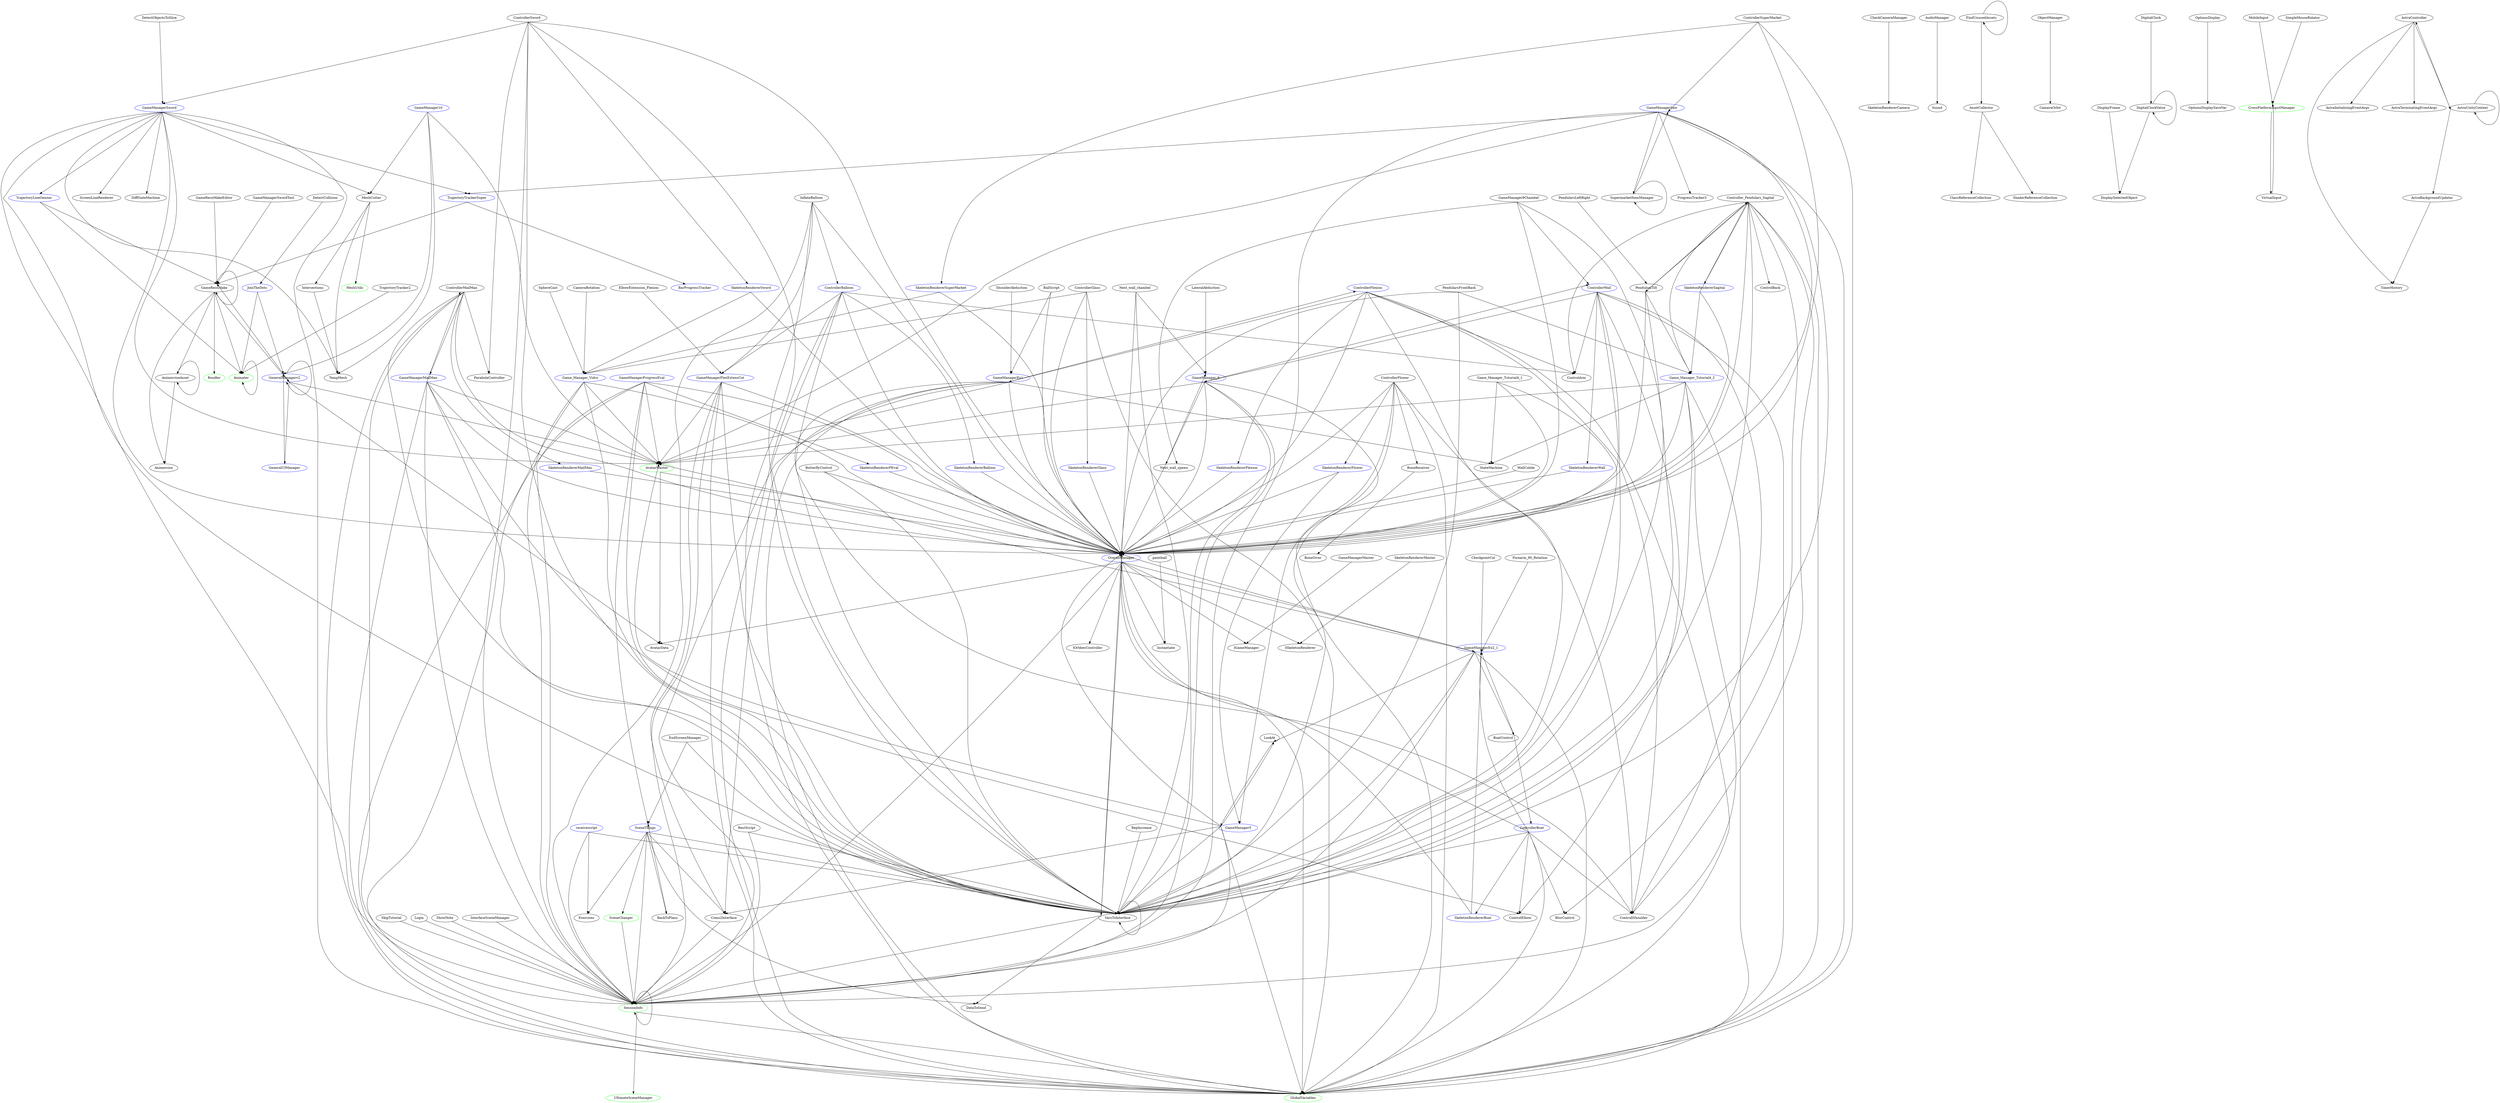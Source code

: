 digraph  {
	graph [nodesep=0.25,
		ranksep=5.0
	];
	BarProgressTracker	 [color=blue];
	RepIncrease -> VarsToInterface	 [samehead=wow,
		sametail=wowee];
	VarsToInterface -> VarsToInterface	 [samehead=wow,
		sametail=wowee];
	SessionInfo	 [color=green];
	VarsToInterface -> SessionInfo	 [samehead=wow,
		sametail=wowee];
	OverallManager	 [color=blue];
	VarsToInterface -> OverallManager	 [samehead=wow,
		sametail=wowee];
	VarsToInterface -> DataToSend	 [samehead=wow,
		sametail=wowee];
	RestScript -> VarsToInterface	 [samehead=wow,
		sametail=wowee];
	RestScript -> SessionInfo	 [samehead=wow,
		sametail=wowee];
	SessionInfo -> SessionInfo	 [samehead=wow,
		sametail=wowee];
	GlobalVariables	 [color=green];
	SessionInfo -> GlobalVariables	 [samehead=wow,
		sametail=wowee];
	UltimateSceneManager	 [color=green];
	SessionInfo -> UltimateSceneManager	 [samehead=wow,
		sametail=wowee];
	SkeletonRendererMailMan	 [color=blue];
	SkeletonRendererMailMan -> OverallManager	 [samehead=wow,
		sametail=wowee];
	OverallManager -> VarsToInterface	 [samehead=wow,
		sametail=wowee];
	OverallManager -> SessionInfo	 [samehead=wow,
		sametail=wowee];
	OverallManager -> GlobalVariables	 [samehead=wow,
		sametail=wowee];
	GameManagerEx2_1	 [color=blue];
	OverallManager -> GameManagerEx2_1	 [samehead=wow,
		sametail=wowee];
	OverallManager -> Instantiate	 [samehead=wow,
		sametail=wowee];
	OverallManager -> AvatarData	 [samehead=wow,
		sametail=wowee];
	OverallManager -> IGameManager	 [samehead=wow,
		sametail=wowee];
	OverallManager -> IOrbbecController	 [samehead=wow,
		sametail=wowee];
	OverallManager -> ISkeletonRenderer	 [samehead=wow,
		sametail=wowee];
	SkeletonRendererPEval	 [color=blue];
	SkeletonRendererPEval -> OverallManager	 [samehead=wow,
		sametail=wowee];
	SkeletonRendererSuperMarket	 [color=blue];
	SkeletonRendererSuperMarket -> OverallManager	 [samehead=wow,
		sametail=wowee];
	Game_Manager_Vidro	 [color=blue];
	SkeletonRendererSuperMarket -> Game_Manager_Vidro	 [samehead=wow,
		sametail=wowee];
	Game_Manager_Vidro -> VarsToInterface	 [samehead=wow,
		sametail=wowee];
	Game_Manager_Vidro -> SessionInfo	 [samehead=wow,
		sametail=wowee];
	Game_Manager_Vidro -> OverallManager	 [samehead=wow,
		sametail=wowee];
	Game_Manager_Vidro -> GlobalVariables	 [samehead=wow,
		sametail=wowee];
	AvatarMaster	 [color=green];
	Game_Manager_Vidro -> AvatarMaster	 [samehead=wow,
		sametail=wowee];
	SkipTutorial -> SessionInfo	 [samehead=wow,
		sametail=wowee];
	ControllerMailMan -> ParabolaController	 [samehead=wow,
		sametail=wowee];
	ControllerMailMan -> VarsToInterface	 [samehead=wow,
		sametail=wowee];
	ControllerMailMan -> SessionInfo	 [samehead=wow,
		sametail=wowee];
	ControllerMailMan -> SkeletonRendererMailMan	 [samehead=wow,
		sametail=wowee];
	ControllerMailMan -> OverallManager	 [samehead=wow,
		sametail=wowee];
	GameManagerMailMan	 [color=blue];
	ControllerMailMan -> GameManagerMailMan	 [samehead=wow,
		sametail=wowee];
	ControllerMailMan -> GlobalVariables	 [samehead=wow,
		sametail=wowee];
	GameManagerMailMan -> VarsToInterface	 [samehead=wow,
		sametail=wowee];
	GameManagerMailMan -> SessionInfo	 [samehead=wow,
		sametail=wowee];
	GameManagerMailMan -> OverallManager	 [samehead=wow,
		sametail=wowee];
	GameManagerMailMan -> ControllerMailMan	 [samehead=wow,
		sametail=wowee];
	GameManagerMailMan -> GlobalVariables	 [samehead=wow,
		sametail=wowee];
	GameManagerMailMan -> ControlElbow	 [samehead=wow,
		sametail=wowee];
	GameManagerMailMan -> AvatarMaster	 [samehead=wow,
		sametail=wowee];
	ControllerSuperMarket -> OverallManager	 [samehead=wow,
		sametail=wowee];
	ControllerSuperMarket -> SkeletonRendererSuperMarket	 [samehead=wow,
		sametail=wowee];
	ControllerSuperMarket -> GlobalVariables	 [samehead=wow,
		sametail=wowee];
	GameManagerSaw	 [color=blue];
	ControllerSuperMarket -> GameManagerSaw	 [samehead=wow,
		sametail=wowee];
	GameManagerSaw -> VarsToInterface	 [samehead=wow,
		sametail=wowee];
	GameManagerSaw -> SessionInfo	 [samehead=wow,
		sametail=wowee];
	GameManagerSaw -> OverallManager	 [samehead=wow,
		sametail=wowee];
	GameManagerSaw -> GlobalVariables	 [samehead=wow,
		sametail=wowee];
	GameManagerSaw -> AvatarMaster	 [samehead=wow,
		sametail=wowee];
	GameManagerSaw -> SupermarketItemManager	 [samehead=wow,
		sametail=wowee];
	GameManagerSaw -> ProgressTracker3	 [samehead=wow,
		sametail=wowee];
	TrajectoryTrackerSuper	 [color=blue];
	GameManagerSaw -> TrajectoryTrackerSuper	 [samehead=wow,
		sametail=wowee];
	ControllerSword -> ParabolaController	 [samehead=wow,
		sametail=wowee];
	ControllerSword -> VarsToInterface	 [samehead=wow,
		sametail=wowee];
	ControllerSword -> SessionInfo	 [samehead=wow,
		sametail=wowee];
	ControllerSword -> OverallManager	 [samehead=wow,
		sametail=wowee];
	ControllerSword -> GlobalVariables	 [samehead=wow,
		sametail=wowee];
	SkeletonRendererSword	 [color=blue];
	ControllerSword -> SkeletonRendererSword	 [samehead=wow,
		sametail=wowee];
	GameManagerSword	 [color=blue];
	ControllerSword -> GameManagerSword	 [samehead=wow,
		sametail=wowee];
	SkeletonRendererSword -> OverallManager	 [samehead=wow,
		sametail=wowee];
	SkeletonRendererSword -> Game_Manager_Vidro	 [samehead=wow,
		sametail=wowee];
	GameManagerSword -> VarsToInterface	 [samehead=wow,
		sametail=wowee];
	GameManagerSword -> SessionInfo	 [samehead=wow,
		sametail=wowee];
	GameManagerSword -> OverallManager	 [samehead=wow,
		sametail=wowee];
	GameManagerSword -> GlobalVariables	 [samehead=wow,
		sametail=wowee];
	GameManagerSword -> AvatarMaster	 [samehead=wow,
		sametail=wowee];
	GameManagerSword -> TrajectoryTrackerSuper	 [samehead=wow,
		sametail=wowee];
	GameManagerSword -> MeshCutter	 [samehead=wow,
		sametail=wowee];
	GameManagerSword -> TempMesh	 [samehead=wow,
		sametail=wowee];
	GameManagerSword -> ScreenLineRenderer	 [samehead=wow,
		sametail=wowee];
	GameManagerSword -> DiffStateMachine	 [samehead=wow,
		sametail=wowee];
	TrajectoryLineGenner	 [color=blue];
	GameManagerSword -> TrajectoryLineGenner	 [samehead=wow,
		sametail=wowee];
	JoinTheDots	 [color=blue];
	DetectCollision -> JoinTheDots	 [samehead=wow,
		sametail=wowee];
	GeneralManagerv2	 [color=blue];
	JoinTheDots -> GeneralManagerv2	 [samehead=wow,
		sametail=wowee];
	Animater	 [color=green];
	JoinTheDots -> Animater	 [samehead=wow,
		sametail=wowee];
	EndScreenManager -> VarsToInterface	 [samehead=wow,
		sametail=wowee];
	SceneThings	 [color=blue];
	EndScreenManager -> SceneThings	 [samehead=wow,
		sametail=wowee];
	SceneThings -> VarsToInterface	 [samehead=wow,
		sametail=wowee];
	SceneThings -> SessionInfo	 [samehead=wow,
		sametail=wowee];
	SceneThings -> BackToPlans	 [samehead=wow,
		sametail=wowee];
	SceneThings -> Coms2Interface	 [samehead=wow,
		sametail=wowee];
	SceneThings -> DataToSend	 [samehead=wow,
		sametail=wowee];
	SceneThings -> Exercises	 [samehead=wow,
		sametail=wowee];
	SceneChanger	 [color=green];
	SceneThings -> SceneChanger	 [samehead=wow,
		sametail=wowee];
	AvatarMaster -> OverallManager	 [samehead=wow,
		sametail=wowee];
	AvatarMaster -> AvatarData	 [samehead=wow,
		sametail=wowee];
	GameManagerProgressEval	 [color=blue];
	GameManagerProgressEval -> VarsToInterface	 [samehead=wow,
		sametail=wowee];
	GameManagerProgressEval -> SessionInfo	 [samehead=wow,
		sametail=wowee];
	GameManagerProgressEval -> OverallManager	 [samehead=wow,
		sametail=wowee];
	GameManagerProgressEval -> SkeletonRendererPEval	 [samehead=wow,
		sametail=wowee];
	GameManagerProgressEval -> GlobalVariables	 [samehead=wow,
		sametail=wowee];
	GameManagerProgressEval -> SceneThings	 [samehead=wow,
		sametail=wowee];
	GameManagerProgressEval -> AvatarMaster	 [samehead=wow,
		sametail=wowee];
	SupermarketItemManager -> GameManagerSaw	 [samehead=wow,
		sametail=wowee];
	SupermarketItemManager -> SupermarketItemManager	 [samehead=wow,
		sametail=wowee];
	TrajectoryTrackerSuper -> BarProgressTracker	 [samehead=wow,
		sametail=wowee];
	TrajectoryTrackerSuper -> GameRecnMake	 [samehead=wow,
		sametail=wowee];
	GeneralUIManager	 [color=blue];
	GeneralUIManager -> GeneralManagerv2	 [samehead=wow,
		sametail=wowee];
	GeneralManagerv2 -> AvatarMaster	 [samehead=wow,
		sametail=wowee];
	GeneralManagerv2 -> GeneralUIManager	 [samehead=wow,
		sametail=wowee];
	GeneralManagerv2 -> GeneralManagerv2	 [samehead=wow,
		sametail=wowee];
	GeneralManagerv2 -> AvatarData	 [samehead=wow,
		sametail=wowee];
	GeneralManagerv2 -> GameRecnMake	 [samehead=wow,
		sametail=wowee];
	BackToPlans -> SceneThings	 [samehead=wow,
		sametail=wowee];
	Coms2Interface -> SessionInfo	 [samehead=wow,
		sametail=wowee];
	Login -> SessionInfo	 [samehead=wow,
		sametail=wowee];
	receivescript	 [color=blue];
	receivescript -> VarsToInterface	 [samehead=wow,
		sametail=wowee];
	receivescript -> SessionInfo	 [samehead=wow,
		sametail=wowee];
	receivescript -> Exercises	 [samehead=wow,
		sametail=wowee];
	SceneChanger -> SessionInfo	 [samehead=wow,
		sametail=wowee];
	GameManager10	 [color=blue];
	GameManager10 -> AvatarMaster	 [samehead=wow,
		sametail=wowee];
	GameManager10 -> GeneralManagerv2	 [samehead=wow,
		sametail=wowee];
	GameManager10 -> MeshCutter	 [samehead=wow,
		sametail=wowee];
	GameManager10 -> TempMesh	 [samehead=wow,
		sametail=wowee];
	MeshCutter -> TempMesh	 [samehead=wow,
		sametail=wowee];
	MeshCutter -> Intersections	 [samehead=wow,
		sametail=wowee];
	MeshUtils	 [color=green];
	MeshCutter -> MeshUtils	 [samehead=wow,
		sametail=wowee];
	GameManager5	 [color=blue];
	GameManager5 -> VarsToInterface	 [samehead=wow,
		sametail=wowee];
	GameManager5 -> SessionInfo	 [samehead=wow,
		sametail=wowee];
	GameManager5 -> OverallManager	 [samehead=wow,
		sametail=wowee];
	GameManager5 -> GlobalVariables	 [samehead=wow,
		sametail=wowee];
	GameManager5 -> AvatarMaster	 [samehead=wow,
		sametail=wowee];
	GameManager5 -> Coms2Interface	 [samehead=wow,
		sametail=wowee];
	GameManager5 -> LookAt	 [samehead=wow,
		sametail=wowee];
	LookAt -> GameManager5	 [samehead=wow,
		sametail=wowee];
	GameManager9Chambel -> VarsToInterface	 [samehead=wow,
		sametail=wowee];
	GameManager9Chambel -> OverallManager	 [samehead=wow,
		sametail=wowee];
	GameManager9Chambel -> Next_wall_spawn	 [samehead=wow,
		sametail=wowee];
	ControllerWall	 [color=blue];
	GameManager9Chambel -> ControllerWall	 [samehead=wow,
		sametail=wowee];
	Next_wall_spawn -> OverallManager	 [samehead=wow,
		sametail=wowee];
	GameManager_9	 [color=blue];
	Next_wall_spawn -> GameManager_9	 [samehead=wow,
		sametail=wowee];
	ControllerWall -> VarsToInterface	 [samehead=wow,
		sametail=wowee];
	ControllerWall -> OverallManager	 [samehead=wow,
		sametail=wowee];
	ControllerWall -> GlobalVariables	 [samehead=wow,
		sametail=wowee];
	ControllerWall -> ControlElbow	 [samehead=wow,
		sametail=wowee];
	ControllerWall -> GameManager_9	 [samehead=wow,
		sametail=wowee];
	ControllerWall -> ControlArm	 [samehead=wow,
		sametail=wowee];
	ControllerWall -> ControllShoulder	 [samehead=wow,
		sametail=wowee];
	SkeletonRendererWall	 [color=blue];
	ControllerWall -> SkeletonRendererWall	 [samehead=wow,
		sametail=wowee];
	GameManagerEx1	 [color=blue];
	GameManagerEx1 -> VarsToInterface	 [samehead=wow,
		sametail=wowee];
	GameManagerEx1 -> SessionInfo	 [samehead=wow,
		sametail=wowee];
	GameManagerEx1 -> OverallManager	 [samehead=wow,
		sametail=wowee];
	GameManagerEx1 -> GlobalVariables	 [samehead=wow,
		sametail=wowee];
	GameManagerEx1 -> AvatarMaster	 [samehead=wow,
		sametail=wowee];
	GameManagerEx1 -> Coms2Interface	 [samehead=wow,
		sametail=wowee];
	ControllerFlexion	 [color=blue];
	GameManagerEx1 -> ControllerFlexion	 [samehead=wow,
		sametail=wowee];
	GameManagerEx1 -> StateMachine	 [samehead=wow,
		sametail=wowee];
	ControllerFlexion -> VarsToInterface	 [samehead=wow,
		sametail=wowee];
	ControllerFlexion -> OverallManager	 [samehead=wow,
		sametail=wowee];
	ControllerFlexion -> GlobalVariables	 [samehead=wow,
		sametail=wowee];
	ControllerFlexion -> GameManagerEx1	 [samehead=wow,
		sametail=wowee];
	ControllerFlexion -> ControlArm	 [samehead=wow,
		sametail=wowee];
	ControllerFlexion -> ControllShoulder	 [samehead=wow,
		sametail=wowee];
	SkeletonRendererFlexion	 [color=blue];
	ControllerFlexion -> SkeletonRendererFlexion	 [samehead=wow,
		sametail=wowee];
	GameManagerEx2_1 -> VarsToInterface	 [samehead=wow,
		sametail=wowee];
	GameManagerEx2_1 -> SessionInfo	 [samehead=wow,
		sametail=wowee];
	GameManagerEx2_1 -> OverallManager	 [samehead=wow,
		sametail=wowee];
	GameManagerEx2_1 -> GlobalVariables	 [samehead=wow,
		sametail=wowee];
	GameManagerEx2_1 -> AvatarMaster	 [samehead=wow,
		sametail=wowee];
	GameManagerEx2_1 -> LookAt	 [samehead=wow,
		sametail=wowee];
	GameManagerEx2_1 -> BoatControl	 [samehead=wow,
		sametail=wowee];
	BoatControl -> GameManagerEx2_1	 [samehead=wow,
		sametail=wowee];
	ControllerBoat	 [color=blue];
	BoatControl -> ControllerBoat	 [samehead=wow,
		sametail=wowee];
	GameManagerFlexExtensCot	 [color=blue];
	GameManagerFlexExtensCot -> VarsToInterface	 [samehead=wow,
		sametail=wowee];
	GameManagerFlexExtensCot -> SessionInfo	 [samehead=wow,
		sametail=wowee];
	GameManagerFlexExtensCot -> OverallManager	 [samehead=wow,
		sametail=wowee];
	GameManagerFlexExtensCot -> GlobalVariables	 [samehead=wow,
		sametail=wowee];
	GameManagerFlexExtensCot -> AvatarMaster	 [samehead=wow,
		sametail=wowee];
	GameManagerFlexExtensCot -> Coms2Interface	 [samehead=wow,
		sametail=wowee];
	GameManager_9 -> VarsToInterface	 [samehead=wow,
		sametail=wowee];
	GameManager_9 -> SessionInfo	 [samehead=wow,
		sametail=wowee];
	GameManager_9 -> OverallManager	 [samehead=wow,
		sametail=wowee];
	GameManager_9 -> GlobalVariables	 [samehead=wow,
		sametail=wowee];
	GameManager_9 -> AvatarMaster	 [samehead=wow,
		sametail=wowee];
	GameManager_9 -> Next_wall_spawn	 [samehead=wow,
		sametail=wowee];
	GameManager_9 -> ControllerWall	 [samehead=wow,
		sametail=wowee];
	Game_Manager_Tutorial4_1 -> VarsToInterface	 [samehead=wow,
		sametail=wowee];
	Game_Manager_Tutorial4_1 -> OverallManager	 [samehead=wow,
		sametail=wowee];
	Game_Manager_Tutorial4_1 -> StateMachine	 [samehead=wow,
		sametail=wowee];
	Game_Manager_Tutorial4_2	 [color=blue];
	Game_Manager_Tutorial4_2 -> VarsToInterface	 [samehead=wow,
		sametail=wowee];
	Game_Manager_Tutorial4_2 -> SessionInfo	 [samehead=wow,
		sametail=wowee];
	Game_Manager_Tutorial4_2 -> OverallManager	 [samehead=wow,
		sametail=wowee];
	Game_Manager_Tutorial4_2 -> GlobalVariables	 [samehead=wow,
		sametail=wowee];
	Game_Manager_Tutorial4_2 -> AvatarMaster	 [samehead=wow,
		sametail=wowee];
	Game_Manager_Tutorial4_2 -> StateMachine	 [samehead=wow,
		sametail=wowee];
	BallScript -> OverallManager	 [samehead=wow,
		sametail=wowee];
	BallScript -> GameManagerEx1	 [samehead=wow,
		sametail=wowee];
	ControllerBoat -> VarsToInterface	 [samehead=wow,
		sametail=wowee];
	ControllerBoat -> OverallManager	 [samehead=wow,
		sametail=wowee];
	ControllerBoat -> GlobalVariables	 [samehead=wow,
		sametail=wowee];
	ControllerBoat -> ControlElbow	 [samehead=wow,
		sametail=wowee];
	ControllerBoat -> GameManagerEx2_1	 [samehead=wow,
		sametail=wowee];
	ControllerBoat -> ControllShoulder	 [samehead=wow,
		sametail=wowee];
	ControllerBoat -> BlurControl	 [samehead=wow,
		sametail=wowee];
	SkeletonRendererBoat	 [color=blue];
	ControllerBoat -> SkeletonRendererBoat	 [samehead=wow,
		sametail=wowee];
	ButterflyControl -> VarsToInterface	 [samehead=wow,
		sametail=wowee];
	ButterflyControl -> OverallManager	 [samehead=wow,
		sametail=wowee];
	CameraRotation -> Game_Manager_Vidro	 [samehead=wow,
		sametail=wowee];
	CheckCameraManager -> SkeletonRendererCamera	 [samehead=wow,
		sametail=wowee];
	CheckpointCol -> GameManagerEx2_1	 [samehead=wow,
		sametail=wowee];
	Controller_Pendulars_Sagital -> VarsToInterface	 [samehead=wow,
		sametail=wowee];
	Controller_Pendulars_Sagital -> OverallManager	 [samehead=wow,
		sametail=wowee];
	Controller_Pendulars_Sagital -> GlobalVariables	 [samehead=wow,
		sametail=wowee];
	Controller_Pendulars_Sagital -> Game_Manager_Tutorial4_2	 [samehead=wow,
		sametail=wowee];
	Controller_Pendulars_Sagital -> PendulumTilt	 [samehead=wow,
		sametail=wowee];
	Controller_Pendulars_Sagital -> ControlArm	 [samehead=wow,
		sametail=wowee];
	Controller_Pendulars_Sagital -> ControlBack	 [samehead=wow,
		sametail=wowee];
	Controller_Pendulars_Sagital -> ControllShoulder	 [samehead=wow,
		sametail=wowee];
	SkeletonRendererSagital	 [color=blue];
	Controller_Pendulars_Sagital -> SkeletonRendererSagital	 [samehead=wow,
		sametail=wowee];
	Controller_Pendulars_Sagital -> BlurControl	 [samehead=wow,
		sametail=wowee];
	PendulumTilt -> VarsToInterface	 [samehead=wow,
		sametail=wowee];
	PendulumTilt -> OverallManager	 [samehead=wow,
		sametail=wowee];
	PendulumTilt -> Game_Manager_Tutorial4_2	 [samehead=wow,
		sametail=wowee];
	PendulumTilt -> Controller_Pendulars_Sagital	 [samehead=wow,
		sametail=wowee];
	SkeletonRendererSagital -> OverallManager	 [samehead=wow,
		sametail=wowee];
	SkeletonRendererSagital -> Game_Manager_Tutorial4_2	 [samehead=wow,
		sametail=wowee];
	SkeletonRendererSagital -> Controller_Pendulars_Sagital	 [samehead=wow,
		sametail=wowee];
	InflateBalloon -> VarsToInterface	 [samehead=wow,
		sametail=wowee];
	InflateBalloon -> SessionInfo	 [samehead=wow,
		sametail=wowee];
	InflateBalloon -> OverallManager	 [samehead=wow,
		sametail=wowee];
	InflateBalloon -> GameManagerFlexExtensCot	 [samehead=wow,
		sametail=wowee];
	ControllerBalloon	 [color=blue];
	InflateBalloon -> ControllerBalloon	 [samehead=wow,
		sametail=wowee];
	ControllerBalloon -> VarsToInterface	 [samehead=wow,
		sametail=wowee];
	ControllerBalloon -> OverallManager	 [samehead=wow,
		sametail=wowee];
	ControllerBalloon -> GlobalVariables	 [samehead=wow,
		sametail=wowee];
	ControllerBalloon -> GameManagerFlexExtensCot	 [samehead=wow,
		sametail=wowee];
	ControllerBalloon -> ControlArm	 [samehead=wow,
		sametail=wowee];
	ControllerBalloon -> ControllShoulder	 [samehead=wow,
		sametail=wowee];
	SkeletonRendererBalloon	 [color=blue];
	ControllerBalloon -> SkeletonRendererBalloon	 [samehead=wow,
		sametail=wowee];
	Next_wall_chambel -> VarsToInterface	 [samehead=wow,
		sametail=wowee];
	Next_wall_chambel -> OverallManager	 [samehead=wow,
		sametail=wowee];
	Next_wall_chambel -> GameManager_9	 [samehead=wow,
		sametail=wowee];
	paintball -> Instantiate	 [samehead=wow,
		sametail=wowee];
	ShowNote -> SessionInfo	 [samehead=wow,
		sametail=wowee];
	SphereCast -> Game_Manager_Vidro	 [samehead=wow,
		sametail=wowee];
	WallColide -> OverallManager	 [samehead=wow,
		sametail=wowee];
	ElbowExtension_Flexion -> GameManagerFlexExtensCot	 [samehead=wow,
		sametail=wowee];
	Forearm_90_Rotation -> GameManagerEx2_1	 [samehead=wow,
		sametail=wowee];
	LateralAbduction -> GameManager_9	 [samehead=wow,
		sametail=wowee];
	PendularsFrontBack -> VarsToInterface	 [samehead=wow,
		sametail=wowee];
	PendularsFrontBack -> OverallManager	 [samehead=wow,
		sametail=wowee];
	PendularsFrontBack -> Game_Manager_Tutorial4_2	 [samehead=wow,
		sametail=wowee];
	PendularsLeftRight -> PendulumTilt	 [samehead=wow,
		sametail=wowee];
	ShoulderAbduction -> GameManagerEx1	 [samehead=wow,
		sametail=wowee];
	AudioManager -> Sound	 [samehead=wow,
		sametail=wowee];
	InterfaceSceneManager -> SessionInfo	 [samehead=wow,
		sametail=wowee];
	SkeletonRendererBoat -> OverallManager	 [samehead=wow,
		sametail=wowee];
	SkeletonRendererBoat -> GameManagerEx2_1	 [samehead=wow,
		sametail=wowee];
	BoneReceiver -> BoneGiver	 [samehead=wow,
		sametail=wowee];
	SkeletonRendererBalloon -> OverallManager	 [samehead=wow,
		sametail=wowee];
	SkeletonRendererFlexion -> OverallManager	 [samehead=wow,
		sametail=wowee];
	ControllerFlower -> VarsToInterface	 [samehead=wow,
		sametail=wowee];
	ControllerFlower -> OverallManager	 [samehead=wow,
		sametail=wowee];
	ControllerFlower -> GlobalVariables	 [samehead=wow,
		sametail=wowee];
	ControllerFlower -> GameManager5	 [samehead=wow,
		sametail=wowee];
	ControllerFlower -> ControllShoulder	 [samehead=wow,
		sametail=wowee];
	ControllerFlower -> BoneReceiver	 [samehead=wow,
		sametail=wowee];
	SkeletonRendererFlower	 [color=blue];
	ControllerFlower -> SkeletonRendererFlower	 [samehead=wow,
		sametail=wowee];
	SkeletonRendererFlower -> OverallManager	 [samehead=wow,
		sametail=wowee];
	SkeletonRendererFlower -> GameManager5	 [samehead=wow,
		sametail=wowee];
	SkeletonRendererWall -> OverallManager	 [samehead=wow,
		sametail=wowee];
	SkeletonRendererGlass	 [color=blue];
	SkeletonRendererGlass -> OverallManager	 [samehead=wow,
		sametail=wowee];
	GameManagerMaster -> IGameManager	 [samehead=wow,
		sametail=wowee];
	SkeletonRendererMaster -> ISkeletonRenderer	 [samehead=wow,
		sametail=wowee];
	ControllerGlass -> OverallManager	 [samehead=wow,
		sametail=wowee];
	ControllerGlass -> Game_Manager_Vidro	 [samehead=wow,
		sametail=wowee];
	ControllerGlass -> GlobalVariables	 [samehead=wow,
		sametail=wowee];
	ControllerGlass -> SkeletonRendererGlass	 [samehead=wow,
		sametail=wowee];
	AssetCollector -> ClassReferenceCollection	 [samehead=wow,
		sametail=wowee];
	AssetCollector -> ShaderReferenceCollection	 [samehead=wow,
		sametail=wowee];
	FindUnusedAssets -> AssetCollector	 [samehead=wow,
		sametail=wowee];
	FindUnusedAssets -> FindUnusedAssets	 [samehead=wow,
		sametail=wowee];
	DetectObjectsToSlice -> GameManagerSword	 [samehead=wow,
		sametail=wowee];
	TrajectoryLineGenner -> GameRecnMake	 [samehead=wow,
		sametail=wowee];
	TrajectoryLineGenner -> Animater	 [samehead=wow,
		sametail=wowee];
	GameManagerSwordTest -> GameRecnMake	 [samehead=wow,
		sametail=wowee];
	GameRecnMake -> GeneralManagerv2	 [samehead=wow,
		sametail=wowee];
	GameRecnMake -> GameRecnMake	 [samehead=wow,
		sametail=wowee];
	GameRecnMake -> Animercise	 [samehead=wow,
		sametail=wowee];
	GameRecnMake -> AnimerciseAsset	 [samehead=wow,
		sametail=wowee];
	GameRecnMake -> Animater	 [samehead=wow,
		sametail=wowee];
	Bonifier	 [color=green];
	GameRecnMake -> Bonifier	 [samehead=wow,
		sametail=wowee];
	ObjectManager -> CameraOrbit	 [samehead=wow,
		sametail=wowee];
	Intersections -> TempMesh	 [samehead=wow,
		sametail=wowee];
	AnimerciseAsset -> Animercise	 [samehead=wow,
		sametail=wowee];
	AnimerciseAsset -> AnimerciseAsset	 [samehead=wow,
		sametail=wowee];
	Animater -> Animater	 [samehead=wow,
		sametail=wowee];
	GameRecnMakeEditor -> GameRecnMake	 [samehead=wow,
		sametail=wowee];
	TrajectoryTracker2 -> Animater	 [samehead=wow,
		sametail=wowee];
	DisplayFrame -> DisplaySelectedObject	 [samehead=wow,
		sametail=wowee];
	OptionsDisplay -> OptionsDisplaySaveVar	 [samehead=wow,
		sametail=wowee];
	DigitalClock -> DigitalClockValue	 [samehead=wow,
		sametail=wowee];
	DigitalClockValue -> DisplaySelectedObject	 [samehead=wow,
		sametail=wowee];
	DigitalClockValue -> DigitalClockValue	 [samehead=wow,
		sametail=wowee];
	CrossPlatformInputManager	 [color=green];
	CrossPlatformInputManager -> VirtualInput	 [samehead=wow,
		sametail=wowee];
	VirtualInput -> CrossPlatformInputManager	 [samehead=wow,
		sametail=wowee];
	MobileInput -> CrossPlatformInputManager	 [samehead=wow,
		sametail=wowee];
	SimpleMouseRotator -> CrossPlatformInputManager	 [samehead=wow,
		sametail=wowee];
	AstraBackgroundUpdater -> TimerHistory	 [samehead=wow,
		sametail=wowee];
	AstraController -> TimerHistory	 [samehead=wow,
		sametail=wowee];
	AstraController -> AstraInitializingEventArgs	 [samehead=wow,
		sametail=wowee];
	AstraController -> AstraTerminatingEventArgs	 [samehead=wow,
		sametail=wowee];
	AstraController -> AstraUnityContext	 [samehead=wow,
		sametail=wowee];
	AstraUnityContext -> AstraBackgroundUpdater	 [samehead=wow,
		sametail=wowee];
	AstraUnityContext -> AstraController	 [samehead=wow,
		sametail=wowee];
	AstraUnityContext -> AstraUnityContext	 [samehead=wow,
		sametail=wowee];
}
